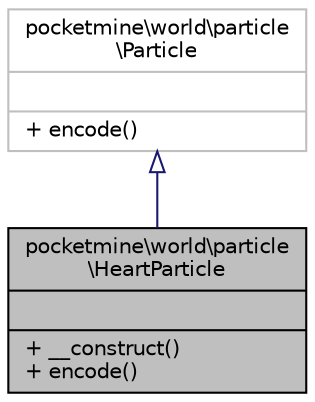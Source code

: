 digraph "pocketmine\world\particle\HeartParticle"
{
 // INTERACTIVE_SVG=YES
 // LATEX_PDF_SIZE
  edge [fontname="Helvetica",fontsize="10",labelfontname="Helvetica",labelfontsize="10"];
  node [fontname="Helvetica",fontsize="10",shape=record];
  Node1 [label="{pocketmine\\world\\particle\l\\HeartParticle\n||+ __construct()\l+ encode()\l}",height=0.2,width=0.4,color="black", fillcolor="grey75", style="filled", fontcolor="black",tooltip=" "];
  Node2 -> Node1 [dir="back",color="midnightblue",fontsize="10",style="solid",arrowtail="onormal",fontname="Helvetica"];
  Node2 [label="{pocketmine\\world\\particle\l\\Particle\n||+ encode()\l}",height=0.2,width=0.4,color="grey75", fillcolor="white", style="filled",URL="$d1/dac/interfacepocketmine_1_1world_1_1particle_1_1_particle.html",tooltip=" "];
}
